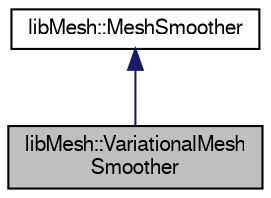 digraph "libMesh::VariationalMeshSmoother"
{
  edge [fontname="FreeSans",fontsize="10",labelfontname="FreeSans",labelfontsize="10"];
  node [fontname="FreeSans",fontsize="10",shape=record];
  Node1 [label="libMesh::VariationalMesh\lSmoother",height=0.2,width=0.4,color="black", fillcolor="grey75", style="filled", fontcolor="black"];
  Node2 -> Node1 [dir="back",color="midnightblue",fontsize="10",style="solid",fontname="FreeSans"];
  Node2 [label="libMesh::MeshSmoother",height=0.2,width=0.4,color="black", fillcolor="white", style="filled",URL="$classlibMesh_1_1MeshSmoother.html"];
}
